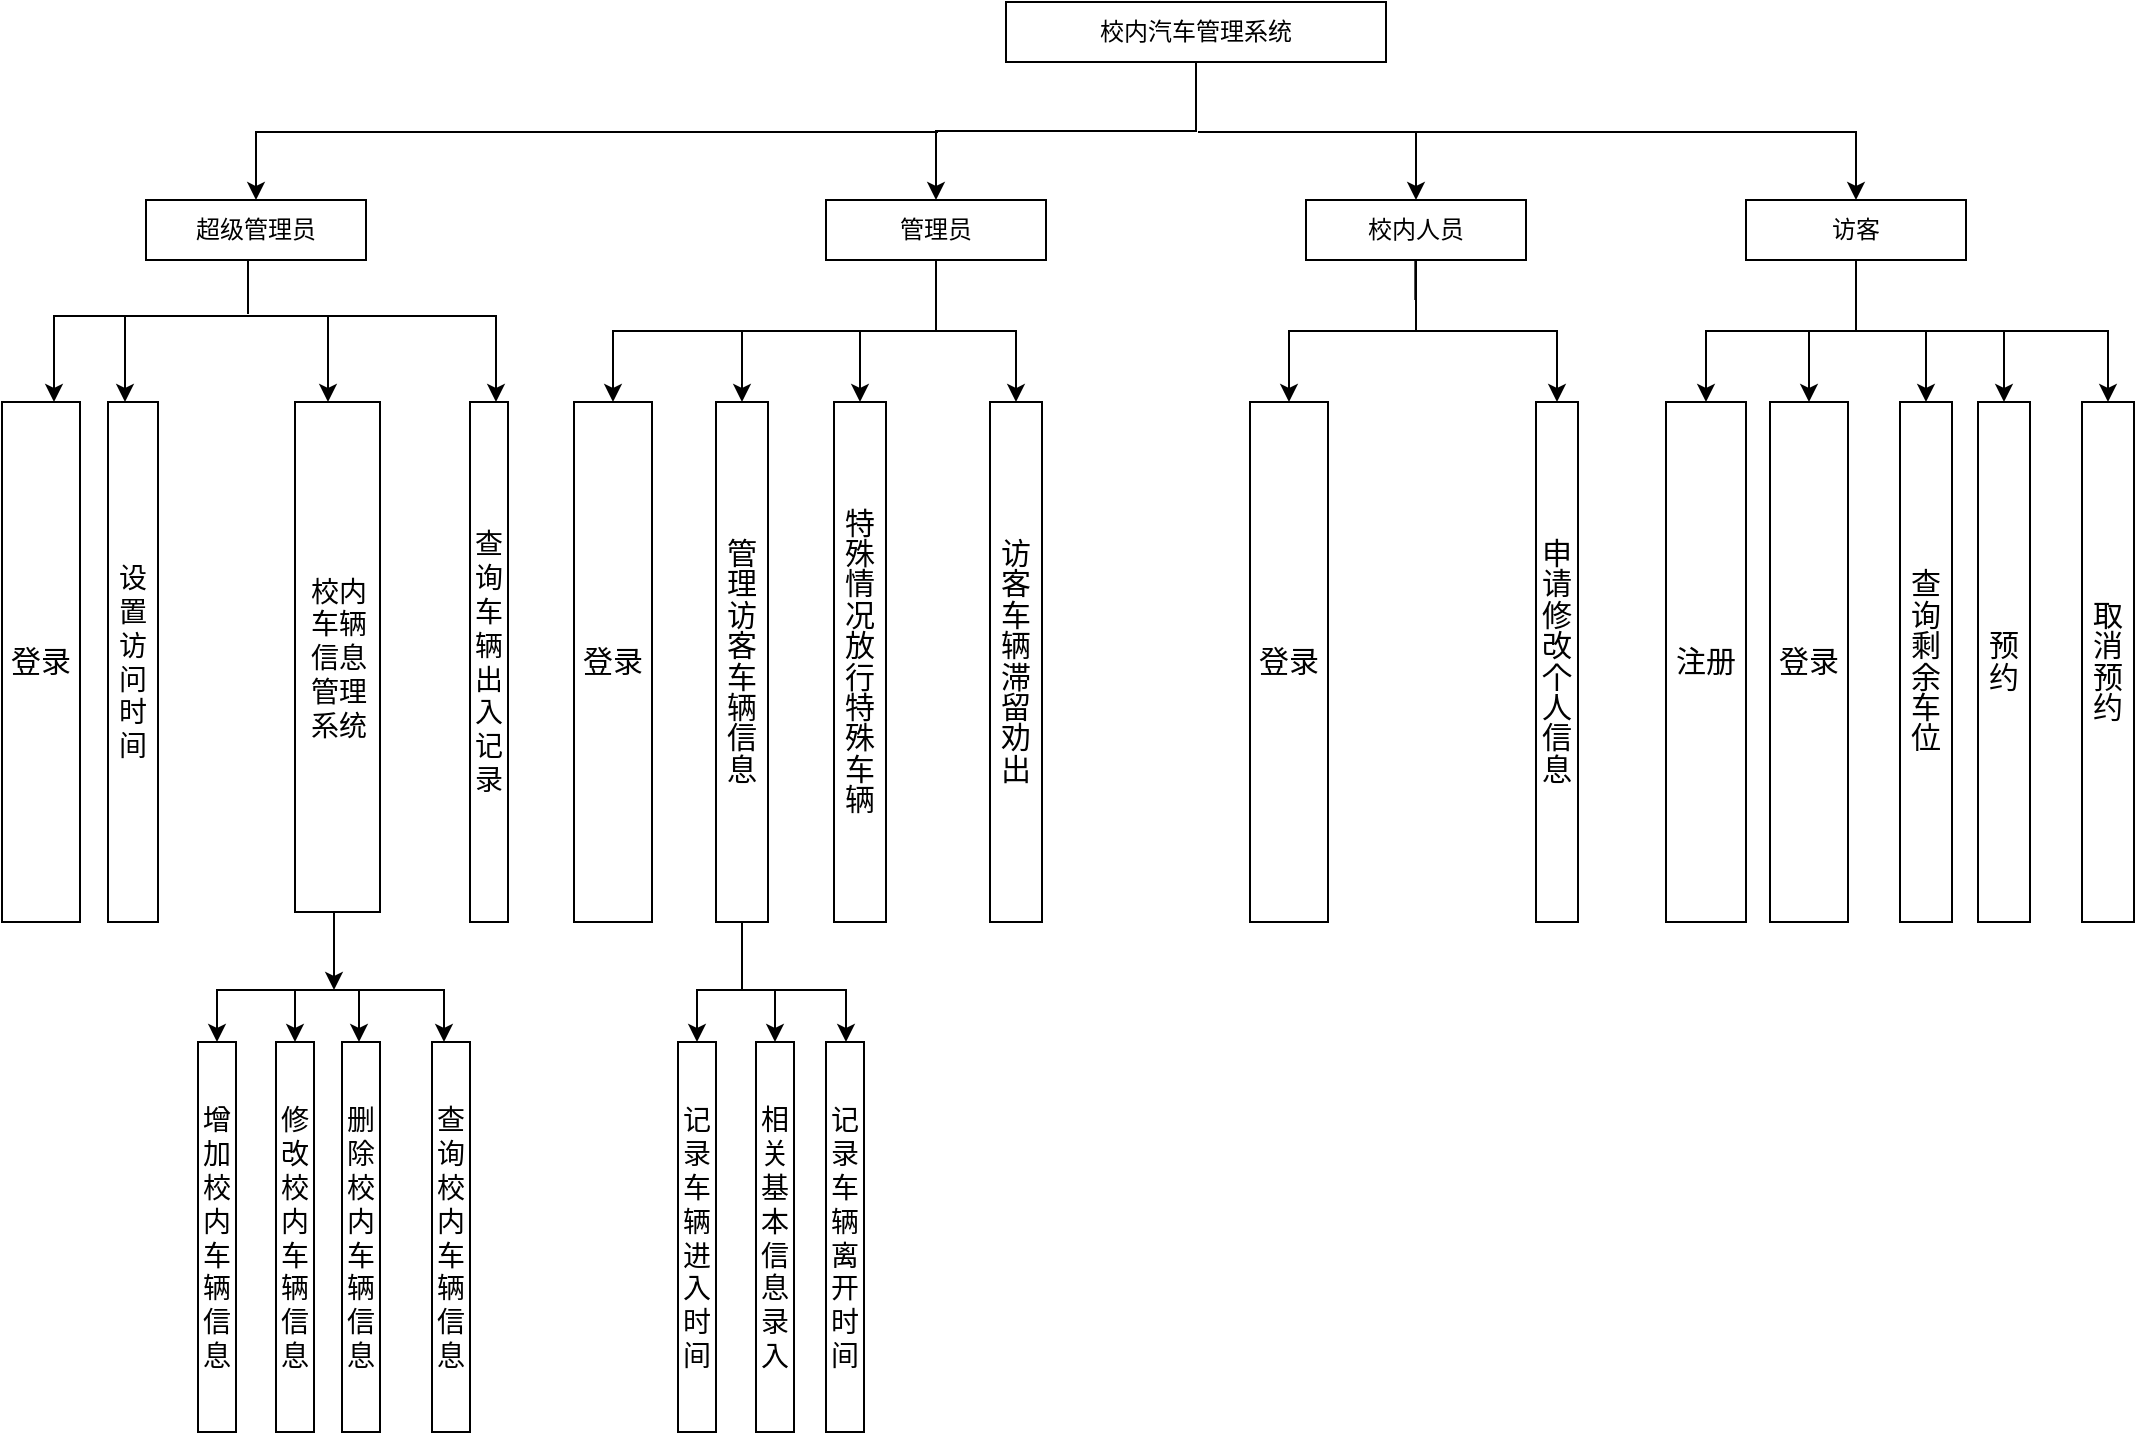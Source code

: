 <mxfile version="21.7.2" type="github">
  <diagram id="puZlM1Vh7-m9Hg_kJxcA" name="第 2 页">
    <mxGraphModel dx="1161" dy="4429" grid="1" gridSize="13" guides="1" tooltips="1" connect="1" arrows="1" fold="1" page="1" pageScale="1" pageWidth="4681" pageHeight="3300" math="0" shadow="0">
      <root>
        <mxCell id="0" />
        <mxCell id="1" parent="0" />
        <mxCell id="AD4vQQB8XXNmOcseO8kc-21" style="edgeStyle=orthogonalEdgeStyle;rounded=0;orthogonalLoop=1;jettySize=auto;html=1;exitX=0.5;exitY=1;exitDx=0;exitDy=0;entryX=0.5;entryY=0;entryDx=0;entryDy=0;" parent="1" source="AD4vQQB8XXNmOcseO8kc-1" target="AD4vQQB8XXNmOcseO8kc-6" edge="1">
          <mxGeometry relative="1" as="geometry" />
        </mxCell>
        <mxCell id="AD4vQQB8XXNmOcseO8kc-1" value="校内汽车管理系统" style="rounded=0;whiteSpace=wrap;html=1;" parent="1" vertex="1">
          <mxGeometry x="1243" y="-1807" width="190" height="30" as="geometry" />
        </mxCell>
        <mxCell id="AD4vQQB8XXNmOcseO8kc-5" value="超级管理员" style="rounded=0;whiteSpace=wrap;html=1;" parent="1" vertex="1">
          <mxGeometry x="813" y="-1708" width="110" height="30" as="geometry" />
        </mxCell>
        <mxCell id="AD4vQQB8XXNmOcseO8kc-59" style="edgeStyle=orthogonalEdgeStyle;rounded=0;orthogonalLoop=1;jettySize=auto;html=1;exitX=0.5;exitY=1;exitDx=0;exitDy=0;entryX=0.5;entryY=0;entryDx=0;entryDy=0;" parent="1" source="AD4vQQB8XXNmOcseO8kc-6" target="AD4vQQB8XXNmOcseO8kc-58" edge="1">
          <mxGeometry relative="1" as="geometry" />
        </mxCell>
        <mxCell id="sz6q80QuMCrZPY4V3v2N-16" style="edgeStyle=orthogonalEdgeStyle;rounded=0;orthogonalLoop=1;jettySize=auto;html=1;exitX=0.5;exitY=1;exitDx=0;exitDy=0;" edge="1" parent="1" source="AD4vQQB8XXNmOcseO8kc-6" target="sz6q80QuMCrZPY4V3v2N-11">
          <mxGeometry relative="1" as="geometry" />
        </mxCell>
        <mxCell id="sz6q80QuMCrZPY4V3v2N-18" style="edgeStyle=orthogonalEdgeStyle;rounded=0;orthogonalLoop=1;jettySize=auto;html=1;exitX=0.5;exitY=1;exitDx=0;exitDy=0;" edge="1" parent="1" source="AD4vQQB8XXNmOcseO8kc-6" target="sz6q80QuMCrZPY4V3v2N-17">
          <mxGeometry relative="1" as="geometry" />
        </mxCell>
        <mxCell id="sz6q80QuMCrZPY4V3v2N-20" style="edgeStyle=orthogonalEdgeStyle;rounded=0;orthogonalLoop=1;jettySize=auto;html=1;exitX=0.5;exitY=1;exitDx=0;exitDy=0;" edge="1" parent="1" source="AD4vQQB8XXNmOcseO8kc-6" target="sz6q80QuMCrZPY4V3v2N-19">
          <mxGeometry relative="1" as="geometry" />
        </mxCell>
        <mxCell id="AD4vQQB8XXNmOcseO8kc-6" value="管理员" style="rounded=0;whiteSpace=wrap;html=1;" parent="1" vertex="1">
          <mxGeometry x="1153" y="-1708" width="110" height="30" as="geometry" />
        </mxCell>
        <mxCell id="sz6q80QuMCrZPY4V3v2N-22" style="edgeStyle=orthogonalEdgeStyle;rounded=0;orthogonalLoop=1;jettySize=auto;html=1;exitX=0.5;exitY=1;exitDx=0;exitDy=0;" edge="1" parent="1" source="AD4vQQB8XXNmOcseO8kc-7" target="sz6q80QuMCrZPY4V3v2N-21">
          <mxGeometry relative="1" as="geometry" />
        </mxCell>
        <mxCell id="sz6q80QuMCrZPY4V3v2N-25" style="edgeStyle=orthogonalEdgeStyle;rounded=0;orthogonalLoop=1;jettySize=auto;html=1;exitX=0.5;exitY=1;exitDx=0;exitDy=0;" edge="1" parent="1" source="AD4vQQB8XXNmOcseO8kc-7" target="sz6q80QuMCrZPY4V3v2N-23">
          <mxGeometry relative="1" as="geometry" />
        </mxCell>
        <mxCell id="AD4vQQB8XXNmOcseO8kc-7" value="校内人员" style="rounded=0;whiteSpace=wrap;html=1;" parent="1" vertex="1">
          <mxGeometry x="1393" y="-1708" width="110" height="30" as="geometry" />
        </mxCell>
        <mxCell id="sz6q80QuMCrZPY4V3v2N-31" style="edgeStyle=orthogonalEdgeStyle;rounded=0;orthogonalLoop=1;jettySize=auto;html=1;exitX=0.5;exitY=1;exitDx=0;exitDy=0;" edge="1" parent="1" source="AD4vQQB8XXNmOcseO8kc-9" target="sz6q80QuMCrZPY4V3v2N-26">
          <mxGeometry relative="1" as="geometry" />
        </mxCell>
        <mxCell id="sz6q80QuMCrZPY4V3v2N-32" style="edgeStyle=orthogonalEdgeStyle;rounded=0;orthogonalLoop=1;jettySize=auto;html=1;exitX=0.5;exitY=1;exitDx=0;exitDy=0;" edge="1" parent="1" source="AD4vQQB8XXNmOcseO8kc-9" target="sz6q80QuMCrZPY4V3v2N-27">
          <mxGeometry relative="1" as="geometry" />
        </mxCell>
        <mxCell id="sz6q80QuMCrZPY4V3v2N-33" style="edgeStyle=orthogonalEdgeStyle;rounded=0;orthogonalLoop=1;jettySize=auto;html=1;exitX=0.5;exitY=1;exitDx=0;exitDy=0;" edge="1" parent="1" source="AD4vQQB8XXNmOcseO8kc-9" target="sz6q80QuMCrZPY4V3v2N-28">
          <mxGeometry relative="1" as="geometry" />
        </mxCell>
        <mxCell id="sz6q80QuMCrZPY4V3v2N-34" style="edgeStyle=orthogonalEdgeStyle;rounded=0;orthogonalLoop=1;jettySize=auto;html=1;exitX=0.5;exitY=1;exitDx=0;exitDy=0;" edge="1" parent="1" source="AD4vQQB8XXNmOcseO8kc-9" target="sz6q80QuMCrZPY4V3v2N-29">
          <mxGeometry relative="1" as="geometry" />
        </mxCell>
        <mxCell id="sz6q80QuMCrZPY4V3v2N-35" style="edgeStyle=orthogonalEdgeStyle;rounded=0;orthogonalLoop=1;jettySize=auto;html=1;exitX=0.5;exitY=1;exitDx=0;exitDy=0;" edge="1" parent="1" source="AD4vQQB8XXNmOcseO8kc-9" target="sz6q80QuMCrZPY4V3v2N-30">
          <mxGeometry relative="1" as="geometry" />
        </mxCell>
        <mxCell id="AD4vQQB8XXNmOcseO8kc-9" value="访客" style="rounded=0;whiteSpace=wrap;html=1;" parent="1" vertex="1">
          <mxGeometry x="1613" y="-1708" width="110" height="30" as="geometry" />
        </mxCell>
        <mxCell id="AD4vQQB8XXNmOcseO8kc-11" value="" style="endArrow=none;html=1;rounded=0;" parent="1" edge="1">
          <mxGeometry width="50" height="50" relative="1" as="geometry">
            <mxPoint x="864" y="-1651" as="sourcePoint" />
            <mxPoint x="864" y="-1678" as="targetPoint" />
          </mxGeometry>
        </mxCell>
        <mxCell id="AD4vQQB8XXNmOcseO8kc-13" value="" style="endArrow=none;html=1;rounded=0;" parent="1" edge="1">
          <mxGeometry width="50" height="50" relative="1" as="geometry">
            <mxPoint x="1447.66" y="-1658" as="sourcePoint" />
            <mxPoint x="1447.66" y="-1678" as="targetPoint" />
          </mxGeometry>
        </mxCell>
        <mxCell id="AD4vQQB8XXNmOcseO8kc-15" value="" style="endArrow=classic;html=1;rounded=0;entryX=0.5;entryY=0;entryDx=0;entryDy=0;" parent="1" edge="1">
          <mxGeometry width="50" height="50" relative="1" as="geometry">
            <mxPoint x="871" y="-1650" as="sourcePoint" />
            <mxPoint x="767" y="-1607" as="targetPoint" />
            <Array as="points">
              <mxPoint x="767" y="-1650" />
            </Array>
          </mxGeometry>
        </mxCell>
        <mxCell id="AD4vQQB8XXNmOcseO8kc-16" value="&lt;font style=&quot;font-size: 14px;&quot;&gt;设置访问时间&lt;/font&gt;" style="rounded=0;whiteSpace=wrap;html=1;" parent="1" vertex="1">
          <mxGeometry x="794" y="-1607" width="25" height="260" as="geometry" />
        </mxCell>
        <mxCell id="AD4vQQB8XXNmOcseO8kc-17" value="&lt;p style=&quot;line-height: 120%;&quot;&gt;&lt;font style=&quot;font-size: 15px;&quot;&gt;登录&lt;/font&gt;&lt;/p&gt;" style="rounded=0;whiteSpace=wrap;html=1;" parent="1" vertex="1">
          <mxGeometry x="741" y="-1607" width="39" height="260" as="geometry" />
        </mxCell>
        <mxCell id="AD4vQQB8XXNmOcseO8kc-24" value="" style="endArrow=classic;html=1;rounded=0;entryX=0.5;entryY=0;entryDx=0;entryDy=0;" parent="1" target="AD4vQQB8XXNmOcseO8kc-5" edge="1">
          <mxGeometry width="50" height="50" relative="1" as="geometry">
            <mxPoint x="1209" y="-1742" as="sourcePoint" />
            <mxPoint x="1155" y="-1833" as="targetPoint" />
            <Array as="points">
              <mxPoint x="868" y="-1742" />
            </Array>
          </mxGeometry>
        </mxCell>
        <mxCell id="AD4vQQB8XXNmOcseO8kc-25" value="" style="endArrow=classic;html=1;rounded=0;entryX=0.5;entryY=0;entryDx=0;entryDy=0;" parent="1" target="AD4vQQB8XXNmOcseO8kc-7" edge="1">
          <mxGeometry width="50" height="50" relative="1" as="geometry">
            <mxPoint x="1339" y="-1742" as="sourcePoint" />
            <mxPoint x="1508" y="-1794" as="targetPoint" />
            <Array as="points">
              <mxPoint x="1448" y="-1742" />
            </Array>
          </mxGeometry>
        </mxCell>
        <mxCell id="AD4vQQB8XXNmOcseO8kc-26" value="" style="endArrow=classic;html=1;rounded=0;entryX=0.5;entryY=0;entryDx=0;entryDy=0;" parent="1" target="AD4vQQB8XXNmOcseO8kc-9" edge="1">
          <mxGeometry width="50" height="50" relative="1" as="geometry">
            <mxPoint x="1443" y="-1742" as="sourcePoint" />
            <mxPoint x="1571" y="-1794" as="targetPoint" />
            <Array as="points">
              <mxPoint x="1668" y="-1742" />
            </Array>
          </mxGeometry>
        </mxCell>
        <mxCell id="AD4vQQB8XXNmOcseO8kc-30" value="&lt;font style=&quot;font-size: 14px;&quot;&gt;增加校内车辆信息&lt;/font&gt;" style="rounded=0;whiteSpace=wrap;html=1;" parent="1" vertex="1">
          <mxGeometry x="839" y="-1287" width="19" height="195" as="geometry" />
        </mxCell>
        <mxCell id="AD4vQQB8XXNmOcseO8kc-34" value="&lt;font style=&quot;font-size: 14px;&quot;&gt;删除校内车辆信息&lt;/font&gt;" style="rounded=0;whiteSpace=wrap;html=1;" parent="1" vertex="1">
          <mxGeometry x="911" y="-1287" width="19" height="195" as="geometry" />
        </mxCell>
        <mxCell id="AD4vQQB8XXNmOcseO8kc-35" value="&lt;font style=&quot;font-size: 14px;&quot;&gt;修改校内车辆信息&lt;/font&gt;" style="rounded=0;whiteSpace=wrap;html=1;" parent="1" vertex="1">
          <mxGeometry x="878" y="-1287" width="19" height="195" as="geometry" />
        </mxCell>
        <mxCell id="AD4vQQB8XXNmOcseO8kc-36" value="&lt;font style=&quot;font-size: 14px;&quot;&gt;查询校内车辆信息&lt;/font&gt;" style="rounded=0;whiteSpace=wrap;html=1;" parent="1" vertex="1">
          <mxGeometry x="956" y="-1287" width="19" height="195" as="geometry" />
        </mxCell>
        <mxCell id="AD4vQQB8XXNmOcseO8kc-44" value="" style="endArrow=classic;html=1;rounded=0;entryX=0.5;entryY=0;entryDx=0;entryDy=0;" parent="1" edge="1">
          <mxGeometry width="50" height="50" relative="1" as="geometry">
            <mxPoint x="906.5" y="-1650" as="sourcePoint" />
            <mxPoint x="802.5" y="-1607" as="targetPoint" />
            <Array as="points">
              <mxPoint x="802.5" y="-1650" />
            </Array>
          </mxGeometry>
        </mxCell>
        <mxCell id="AD4vQQB8XXNmOcseO8kc-45" value="" style="endArrow=classic;html=1;rounded=0;entryX=0.5;entryY=0;entryDx=0;entryDy=0;" parent="1" edge="1">
          <mxGeometry width="50" height="50" relative="1" as="geometry">
            <mxPoint x="900.5" y="-1313" as="sourcePoint" />
            <mxPoint x="848.5" y="-1287" as="targetPoint" />
            <Array as="points">
              <mxPoint x="848.5" y="-1313" />
            </Array>
          </mxGeometry>
        </mxCell>
        <mxCell id="AD4vQQB8XXNmOcseO8kc-48" value="" style="endArrow=classic;html=1;rounded=0;entryX=0.5;entryY=0;entryDx=0;entryDy=0;" parent="1" edge="1">
          <mxGeometry width="50" height="50" relative="1" as="geometry">
            <mxPoint x="937" y="-1650" as="sourcePoint" />
            <mxPoint x="904" y="-1607" as="targetPoint" />
            <Array as="points">
              <mxPoint x="904" y="-1650" />
            </Array>
          </mxGeometry>
        </mxCell>
        <mxCell id="AD4vQQB8XXNmOcseO8kc-52" value="" style="endArrow=classic;html=1;rounded=0;entryX=0.5;entryY=0;entryDx=0;entryDy=0;" parent="1" edge="1">
          <mxGeometry width="50" height="50" relative="1" as="geometry">
            <mxPoint x="910" y="-1650" as="sourcePoint" />
            <mxPoint x="988" y="-1607" as="targetPoint" />
            <Array as="points">
              <mxPoint x="988" y="-1650" />
            </Array>
          </mxGeometry>
        </mxCell>
        <mxCell id="AD4vQQB8XXNmOcseO8kc-53" value="&lt;span style=&quot;font-size: 14px;&quot;&gt;查询车辆出入记录&lt;/span&gt;" style="rounded=0;whiteSpace=wrap;html=1;" parent="1" vertex="1">
          <mxGeometry x="975" y="-1607" width="19" height="260" as="geometry" />
        </mxCell>
        <mxCell id="AD4vQQB8XXNmOcseO8kc-58" value="&lt;p style=&quot;line-height: 120%;&quot;&gt;&lt;font style=&quot;font-size: 15px;&quot;&gt;登录&lt;/font&gt;&lt;/p&gt;" style="rounded=0;whiteSpace=wrap;html=1;" parent="1" vertex="1">
          <mxGeometry x="1027" y="-1607" width="39" height="260" as="geometry" />
        </mxCell>
        <mxCell id="AD4vQQB8XXNmOcseO8kc-60" value="&lt;font style=&quot;font-size: 14px;&quot;&gt;记录车辆进入时间&lt;/font&gt;" style="rounded=0;whiteSpace=wrap;html=1;" parent="1" vertex="1">
          <mxGeometry x="1079" y="-1287" width="19" height="195" as="geometry" />
        </mxCell>
        <mxCell id="AD4vQQB8XXNmOcseO8kc-61" value="&lt;font style=&quot;font-size: 14px;&quot;&gt;相关基本信息录入&lt;/font&gt;" style="rounded=0;whiteSpace=wrap;html=1;" parent="1" vertex="1">
          <mxGeometry x="1118" y="-1287" width="19" height="195" as="geometry" />
        </mxCell>
        <mxCell id="AD4vQQB8XXNmOcseO8kc-62" value="&lt;font style=&quot;font-size: 14px;&quot;&gt;记录车辆离开时间&lt;/font&gt;" style="rounded=0;whiteSpace=wrap;html=1;" parent="1" vertex="1">
          <mxGeometry x="1153" y="-1287" width="19" height="195" as="geometry" />
        </mxCell>
        <mxCell id="sz6q80QuMCrZPY4V3v2N-1" value="" style="endArrow=classic;html=1;rounded=0;entryX=0.5;entryY=0;entryDx=0;entryDy=0;" edge="1" parent="1">
          <mxGeometry width="50" height="50" relative="1" as="geometry">
            <mxPoint x="939.5" y="-1313" as="sourcePoint" />
            <mxPoint x="887.5" y="-1287" as="targetPoint" />
            <Array as="points">
              <mxPoint x="887.5" y="-1313" />
            </Array>
          </mxGeometry>
        </mxCell>
        <mxCell id="sz6q80QuMCrZPY4V3v2N-2" value="" style="endArrow=classic;html=1;rounded=0;entryX=0.5;entryY=0;entryDx=0;entryDy=0;" edge="1" parent="1">
          <mxGeometry width="50" height="50" relative="1" as="geometry">
            <mxPoint x="952.5" y="-1313" as="sourcePoint" />
            <mxPoint x="919.5" y="-1287" as="targetPoint" />
            <Array as="points">
              <mxPoint x="919.5" y="-1313" />
            </Array>
          </mxGeometry>
        </mxCell>
        <mxCell id="sz6q80QuMCrZPY4V3v2N-3" value="" style="endArrow=classic;html=1;rounded=0;entryX=0.5;entryY=0;entryDx=0;entryDy=0;" edge="1" parent="1">
          <mxGeometry width="50" height="50" relative="1" as="geometry">
            <mxPoint x="900.5" y="-1313" as="sourcePoint" />
            <mxPoint x="962" y="-1287" as="targetPoint" />
            <Array as="points">
              <mxPoint x="962" y="-1313" />
            </Array>
          </mxGeometry>
        </mxCell>
        <mxCell id="sz6q80QuMCrZPY4V3v2N-8" style="edgeStyle=orthogonalEdgeStyle;rounded=0;orthogonalLoop=1;jettySize=auto;html=1;exitX=0.5;exitY=1;exitDx=0;exitDy=0;" edge="1" parent="1" source="sz6q80QuMCrZPY4V3v2N-5">
          <mxGeometry relative="1" as="geometry">
            <mxPoint x="907" y="-1313" as="targetPoint" />
          </mxGeometry>
        </mxCell>
        <mxCell id="sz6q80QuMCrZPY4V3v2N-5" value="&lt;font style=&quot;font-size: 14px;&quot;&gt;校内车辆信息管理系统&lt;/font&gt;" style="rounded=0;whiteSpace=wrap;html=1;" vertex="1" parent="1">
          <mxGeometry x="887.5" y="-1607" width="42.5" height="255" as="geometry" />
        </mxCell>
        <mxCell id="sz6q80QuMCrZPY4V3v2N-12" style="edgeStyle=orthogonalEdgeStyle;rounded=0;orthogonalLoop=1;jettySize=auto;html=1;exitX=0.5;exitY=1;exitDx=0;exitDy=0;entryX=0.5;entryY=0;entryDx=0;entryDy=0;" edge="1" parent="1" source="sz6q80QuMCrZPY4V3v2N-11" target="AD4vQQB8XXNmOcseO8kc-60">
          <mxGeometry relative="1" as="geometry">
            <Array as="points">
              <mxPoint x="1111" y="-1313" />
              <mxPoint x="1089" y="-1313" />
            </Array>
          </mxGeometry>
        </mxCell>
        <mxCell id="sz6q80QuMCrZPY4V3v2N-14" style="edgeStyle=orthogonalEdgeStyle;rounded=0;orthogonalLoop=1;jettySize=auto;html=1;exitX=0.5;exitY=1;exitDx=0;exitDy=0;" edge="1" parent="1" source="sz6q80QuMCrZPY4V3v2N-11" target="AD4vQQB8XXNmOcseO8kc-62">
          <mxGeometry relative="1" as="geometry">
            <Array as="points">
              <mxPoint x="1111" y="-1313" />
              <mxPoint x="1163" y="-1313" />
            </Array>
          </mxGeometry>
        </mxCell>
        <mxCell id="sz6q80QuMCrZPY4V3v2N-15" style="edgeStyle=orthogonalEdgeStyle;rounded=0;orthogonalLoop=1;jettySize=auto;html=1;exitX=0.5;exitY=1;exitDx=0;exitDy=0;entryX=0.5;entryY=0;entryDx=0;entryDy=0;" edge="1" parent="1" source="sz6q80QuMCrZPY4V3v2N-11" target="AD4vQQB8XXNmOcseO8kc-61">
          <mxGeometry relative="1" as="geometry">
            <Array as="points">
              <mxPoint x="1111" y="-1313" />
              <mxPoint x="1127" y="-1313" />
            </Array>
          </mxGeometry>
        </mxCell>
        <mxCell id="sz6q80QuMCrZPY4V3v2N-11" value="&lt;p style=&quot;line-height: 120%;&quot;&gt;&lt;span style=&quot;font-size: 15px;&quot;&gt;管理访客车辆信息&lt;/span&gt;&lt;/p&gt;" style="rounded=0;whiteSpace=wrap;html=1;" vertex="1" parent="1">
          <mxGeometry x="1098" y="-1607" width="26" height="260" as="geometry" />
        </mxCell>
        <mxCell id="sz6q80QuMCrZPY4V3v2N-17" value="&lt;p style=&quot;line-height: 120%;&quot;&gt;&lt;span style=&quot;font-size: 15px;&quot;&gt;特殊情况放行特殊车辆&lt;/span&gt;&lt;/p&gt;" style="rounded=0;whiteSpace=wrap;html=1;" vertex="1" parent="1">
          <mxGeometry x="1157" y="-1607" width="26" height="260" as="geometry" />
        </mxCell>
        <mxCell id="sz6q80QuMCrZPY4V3v2N-19" value="&lt;p style=&quot;line-height: 120%;&quot;&gt;&lt;span style=&quot;font-size: 15px;&quot;&gt;访客车辆滞留劝出&lt;/span&gt;&lt;/p&gt;" style="rounded=0;whiteSpace=wrap;html=1;" vertex="1" parent="1">
          <mxGeometry x="1235" y="-1607" width="26" height="260" as="geometry" />
        </mxCell>
        <mxCell id="sz6q80QuMCrZPY4V3v2N-21" value="&lt;p style=&quot;line-height: 120%;&quot;&gt;&lt;font style=&quot;font-size: 15px;&quot;&gt;登录&lt;/font&gt;&lt;/p&gt;" style="rounded=0;whiteSpace=wrap;html=1;" vertex="1" parent="1">
          <mxGeometry x="1365" y="-1607" width="39" height="260" as="geometry" />
        </mxCell>
        <mxCell id="sz6q80QuMCrZPY4V3v2N-23" value="&lt;p style=&quot;line-height: 120%;&quot;&gt;&lt;font style=&quot;font-size: 15px;&quot;&gt;申请修改个人信息&lt;/font&gt;&lt;/p&gt;" style="rounded=0;whiteSpace=wrap;html=1;" vertex="1" parent="1">
          <mxGeometry x="1508" y="-1607" width="21" height="260" as="geometry" />
        </mxCell>
        <mxCell id="sz6q80QuMCrZPY4V3v2N-26" value="&lt;p style=&quot;line-height: 120%;&quot;&gt;&lt;font style=&quot;font-size: 15px;&quot;&gt;注册&lt;/font&gt;&lt;/p&gt;" style="rounded=0;whiteSpace=wrap;html=1;" vertex="1" parent="1">
          <mxGeometry x="1573" y="-1607" width="40" height="260" as="geometry" />
        </mxCell>
        <mxCell id="sz6q80QuMCrZPY4V3v2N-27" value="&lt;p style=&quot;line-height: 120%;&quot;&gt;&lt;font style=&quot;font-size: 15px;&quot;&gt;登录&lt;/font&gt;&lt;/p&gt;" style="rounded=0;whiteSpace=wrap;html=1;" vertex="1" parent="1">
          <mxGeometry x="1625" y="-1607" width="39" height="260" as="geometry" />
        </mxCell>
        <mxCell id="sz6q80QuMCrZPY4V3v2N-28" value="&lt;p style=&quot;line-height: 120%;&quot;&gt;&lt;font style=&quot;font-size: 15px;&quot;&gt;查询剩余车位&lt;/font&gt;&lt;/p&gt;" style="rounded=0;whiteSpace=wrap;html=1;" vertex="1" parent="1">
          <mxGeometry x="1690" y="-1607" width="26" height="260" as="geometry" />
        </mxCell>
        <mxCell id="sz6q80QuMCrZPY4V3v2N-29" value="&lt;p style=&quot;line-height: 120%;&quot;&gt;&lt;font style=&quot;font-size: 15px;&quot;&gt;预约&lt;/font&gt;&lt;/p&gt;" style="rounded=0;whiteSpace=wrap;html=1;" vertex="1" parent="1">
          <mxGeometry x="1729" y="-1607" width="26" height="260" as="geometry" />
        </mxCell>
        <mxCell id="sz6q80QuMCrZPY4V3v2N-30" value="&lt;p style=&quot;line-height: 120%;&quot;&gt;&lt;font style=&quot;font-size: 15px;&quot;&gt;取消预约&lt;/font&gt;&lt;/p&gt;" style="rounded=0;whiteSpace=wrap;html=1;" vertex="1" parent="1">
          <mxGeometry x="1781" y="-1607" width="26" height="260" as="geometry" />
        </mxCell>
      </root>
    </mxGraphModel>
  </diagram>
</mxfile>
